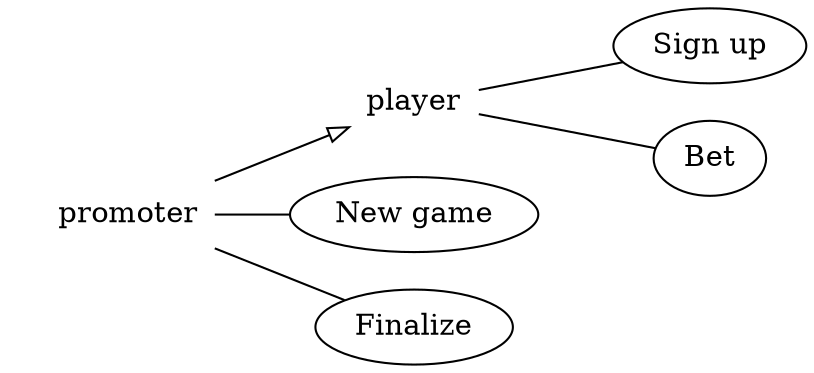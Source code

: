 digraph G {
	rankdir=LR;
	labelloc="b";
	peripheries=0;
	
	/* Actor Nodes */	
	node [shape=plaintext, color=white];

	subgraph clusterPlayer { player};
	player [shapefile="stick.png"];

	subgraph clusterPromoter {promoter};
	promoter [shapefile="stick.png"];


	/* Use Case Nodes */
	
	node [shape=ellipse, style=solid, color=black];
	
	sign_up [label="Sign up"];
	new_game [label="New game"];
	bet [label="Bet"];
	finalize [label="Finalize"];
	

	/* Edges */
	
	edge  [arrowhead="oarrow"];
	
	promoter->player;

	
	edge [arrowhead=none];

	player -> sign_up;
	player -> bet;

	promoter -> new_game;
	promoter -> finalize;
	

	/*	
	edge [arrowtail="vee", label="<<extend>>", style=dashed];
	*/
}
